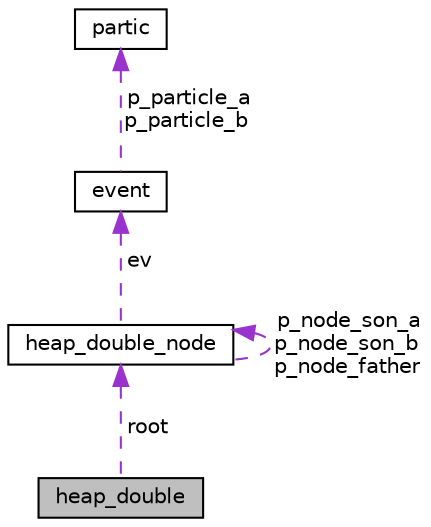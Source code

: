digraph "heap_double"
{
  edge [fontname="Helvetica",fontsize="10",labelfontname="Helvetica",labelfontsize="10"];
  node [fontname="Helvetica",fontsize="10",shape=record];
  Node1 [label="heap_double",height=0.2,width=0.4,color="black", fillcolor="grey75", style="filled", fontcolor="black"];
  Node2 -> Node1 [dir="back",color="darkorchid3",fontsize="10",style="dashed",label=" root" ,fontname="Helvetica"];
  Node2 [label="heap_double_node",height=0.2,width=0.4,color="black", fillcolor="white", style="filled",URL="$structheap__double__node.html"];
  Node2 -> Node2 [dir="back",color="darkorchid3",fontsize="10",style="dashed",label=" p_node_son_a\np_node_son_b\np_node_father" ,fontname="Helvetica"];
  Node3 -> Node2 [dir="back",color="darkorchid3",fontsize="10",style="dashed",label=" ev" ,fontname="Helvetica"];
  Node3 [label="event",height=0.2,width=0.4,color="black", fillcolor="white", style="filled",URL="$structevent.html"];
  Node4 -> Node3 [dir="back",color="darkorchid3",fontsize="10",style="dashed",label=" p_particle_a\np_particle_b" ,fontname="Helvetica"];
  Node4 [label="partic",height=0.2,width=0.4,color="black", fillcolor="white", style="filled",URL="$structpartic.html"];
}
